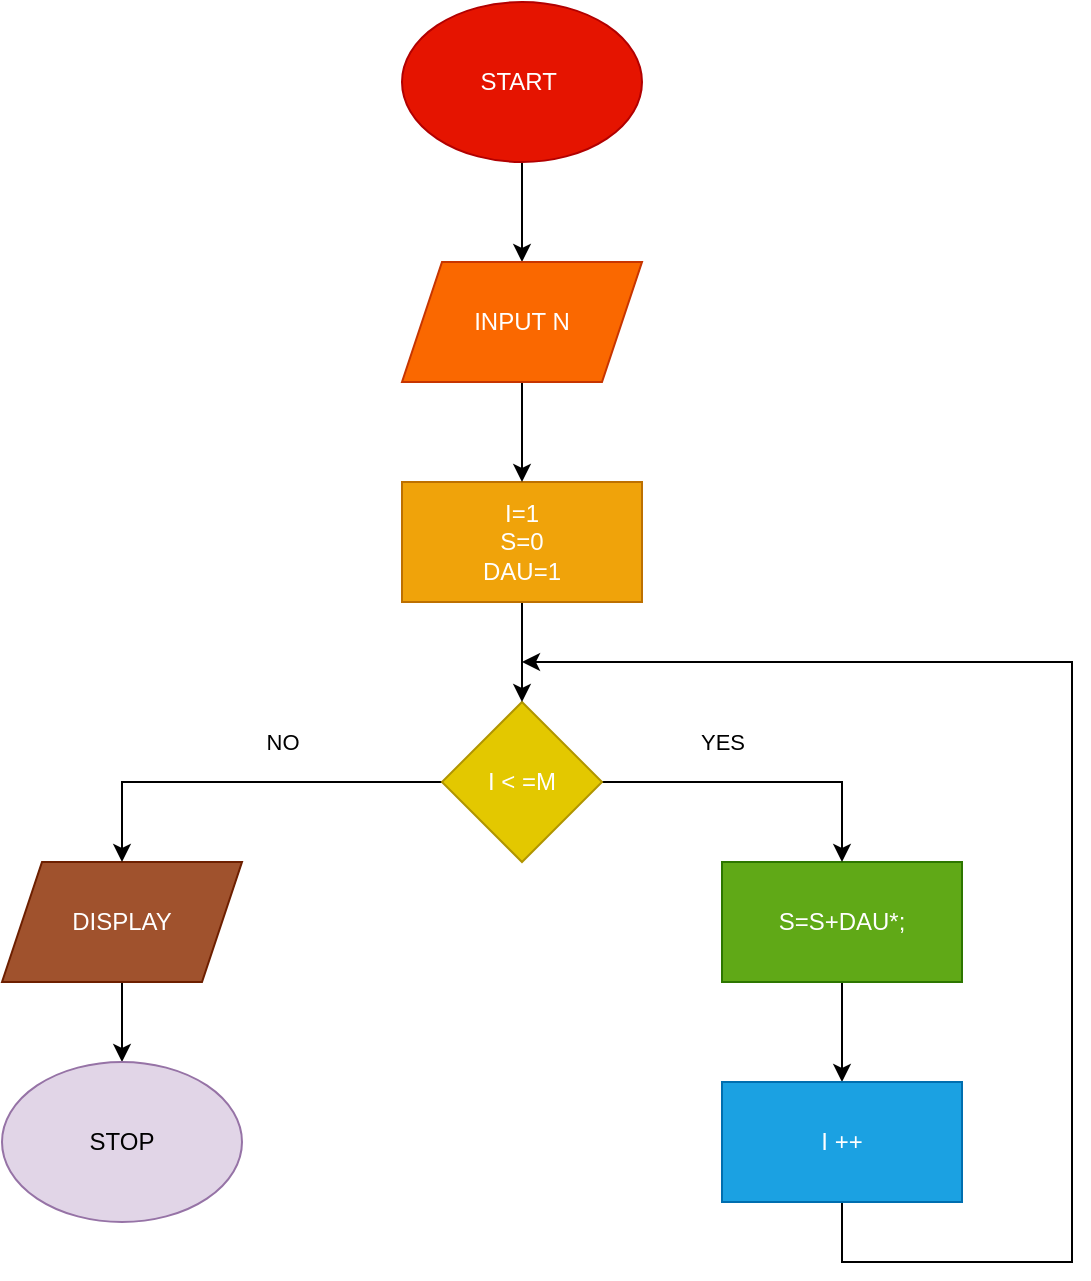 <mxfile version="13.6.2" type="device"><diagram id="ps7vwzomGTLeGktw7akZ" name="Page-1"><mxGraphModel dx="1024" dy="592" grid="1" gridSize="10" guides="1" tooltips="1" connect="1" arrows="1" fold="1" page="1" pageScale="1" pageWidth="850" pageHeight="1100" math="0" shadow="0"><root><mxCell id="0"/><mxCell id="1" parent="0"/><mxCell id="MAWSArZ9kgnnZoTBZaS_-11" style="edgeStyle=orthogonalEdgeStyle;rounded=0;orthogonalLoop=1;jettySize=auto;html=1;entryX=0.5;entryY=0;entryDx=0;entryDy=0;" parent="1" source="MAWSArZ9kgnnZoTBZaS_-1" target="MAWSArZ9kgnnZoTBZaS_-9" edge="1"><mxGeometry relative="1" as="geometry"/></mxCell><mxCell id="MAWSArZ9kgnnZoTBZaS_-1" value="START&amp;nbsp;&lt;br&gt;" style="ellipse;whiteSpace=wrap;html=1;fillColor=#e51400;strokeColor=#B20000;fontColor=#ffffff;" parent="1" vertex="1"><mxGeometry x="340" y="50" width="120" height="80" as="geometry"/></mxCell><mxCell id="MAWSArZ9kgnnZoTBZaS_-16" style="edgeStyle=orthogonalEdgeStyle;rounded=0;orthogonalLoop=1;jettySize=auto;html=1;" parent="1" source="MAWSArZ9kgnnZoTBZaS_-2" target="MAWSArZ9kgnnZoTBZaS_-8" edge="1"><mxGeometry relative="1" as="geometry"/></mxCell><mxCell id="MAWSArZ9kgnnZoTBZaS_-2" value="DISPLAY" style="shape=parallelogram;perimeter=parallelogramPerimeter;whiteSpace=wrap;html=1;fixedSize=1;fillColor=#a0522d;strokeColor=#6D1F00;fontColor=#ffffff;" parent="1" vertex="1"><mxGeometry x="140" y="480" width="120" height="60" as="geometry"/></mxCell><mxCell id="MAWSArZ9kgnnZoTBZaS_-18" style="edgeStyle=orthogonalEdgeStyle;rounded=0;orthogonalLoop=1;jettySize=auto;html=1;entryX=0.5;entryY=0;entryDx=0;entryDy=0;" parent="1" source="MAWSArZ9kgnnZoTBZaS_-3" target="MAWSArZ9kgnnZoTBZaS_-10" edge="1"><mxGeometry relative="1" as="geometry"/></mxCell><mxCell id="MAWSArZ9kgnnZoTBZaS_-3" value="S=S+DAU*;" style="rounded=0;whiteSpace=wrap;html=1;fillColor=#60a917;strokeColor=#2D7600;fontColor=#ffffff;" parent="1" vertex="1"><mxGeometry x="500" y="480" width="120" height="60" as="geometry"/></mxCell><mxCell id="MAWSArZ9kgnnZoTBZaS_-14" value="NO" style="edgeStyle=orthogonalEdgeStyle;rounded=0;orthogonalLoop=1;jettySize=auto;html=1;entryX=0.5;entryY=0;entryDx=0;entryDy=0;" parent="1" source="MAWSArZ9kgnnZoTBZaS_-4" target="MAWSArZ9kgnnZoTBZaS_-2" edge="1"><mxGeometry x="-0.2" y="-20" relative="1" as="geometry"><mxPoint as="offset"/></mxGeometry></mxCell><mxCell id="MAWSArZ9kgnnZoTBZaS_-15" value="YES" style="edgeStyle=orthogonalEdgeStyle;rounded=0;orthogonalLoop=1;jettySize=auto;html=1;entryX=0.5;entryY=0;entryDx=0;entryDy=0;" parent="1" source="MAWSArZ9kgnnZoTBZaS_-4" target="MAWSArZ9kgnnZoTBZaS_-3" edge="1"><mxGeometry x="-0.25" y="20" relative="1" as="geometry"><mxPoint as="offset"/></mxGeometry></mxCell><mxCell id="MAWSArZ9kgnnZoTBZaS_-4" value="I &amp;lt; =M" style="rhombus;whiteSpace=wrap;html=1;fillColor=#e3c800;strokeColor=#B09500;fontColor=#ffffff;" parent="1" vertex="1"><mxGeometry x="360" y="400" width="80" height="80" as="geometry"/></mxCell><mxCell id="MAWSArZ9kgnnZoTBZaS_-13" style="edgeStyle=orthogonalEdgeStyle;rounded=0;orthogonalLoop=1;jettySize=auto;html=1;" parent="1" source="MAWSArZ9kgnnZoTBZaS_-6" target="MAWSArZ9kgnnZoTBZaS_-4" edge="1"><mxGeometry relative="1" as="geometry"/></mxCell><mxCell id="MAWSArZ9kgnnZoTBZaS_-6" value="I=1&lt;br&gt;S=0&lt;br&gt;DAU=1" style="rounded=0;whiteSpace=wrap;html=1;fillColor=#f0a30a;strokeColor=#BD7000;fontColor=#ffffff;" parent="1" vertex="1"><mxGeometry x="340" y="290" width="120" height="60" as="geometry"/></mxCell><mxCell id="MAWSArZ9kgnnZoTBZaS_-8" value="STOP" style="ellipse;whiteSpace=wrap;html=1;fillColor=#e1d5e7;strokeColor=#9673a6;" parent="1" vertex="1"><mxGeometry x="140" y="580" width="120" height="80" as="geometry"/></mxCell><mxCell id="MAWSArZ9kgnnZoTBZaS_-12" style="edgeStyle=orthogonalEdgeStyle;rounded=0;orthogonalLoop=1;jettySize=auto;html=1;" parent="1" source="MAWSArZ9kgnnZoTBZaS_-9" target="MAWSArZ9kgnnZoTBZaS_-6" edge="1"><mxGeometry relative="1" as="geometry"/></mxCell><mxCell id="MAWSArZ9kgnnZoTBZaS_-9" value="INPUT N" style="shape=parallelogram;perimeter=parallelogramPerimeter;whiteSpace=wrap;html=1;fixedSize=1;fillColor=#fa6800;strokeColor=#C73500;fontColor=#ffffff;" parent="1" vertex="1"><mxGeometry x="340" y="180" width="120" height="60" as="geometry"/></mxCell><mxCell id="MAWSArZ9kgnnZoTBZaS_-17" style="edgeStyle=orthogonalEdgeStyle;rounded=0;orthogonalLoop=1;jettySize=auto;html=1;" parent="1" source="MAWSArZ9kgnnZoTBZaS_-10" edge="1"><mxGeometry relative="1" as="geometry"><mxPoint x="400" y="380" as="targetPoint"/><Array as="points"><mxPoint x="560" y="680"/><mxPoint x="675" y="680"/><mxPoint x="675" y="380"/></Array></mxGeometry></mxCell><mxCell id="MAWSArZ9kgnnZoTBZaS_-10" value="I ++" style="rounded=0;whiteSpace=wrap;html=1;fillColor=#1ba1e2;strokeColor=#006EAF;fontColor=#ffffff;" parent="1" vertex="1"><mxGeometry x="500" y="590" width="120" height="60" as="geometry"/></mxCell></root></mxGraphModel></diagram></mxfile>